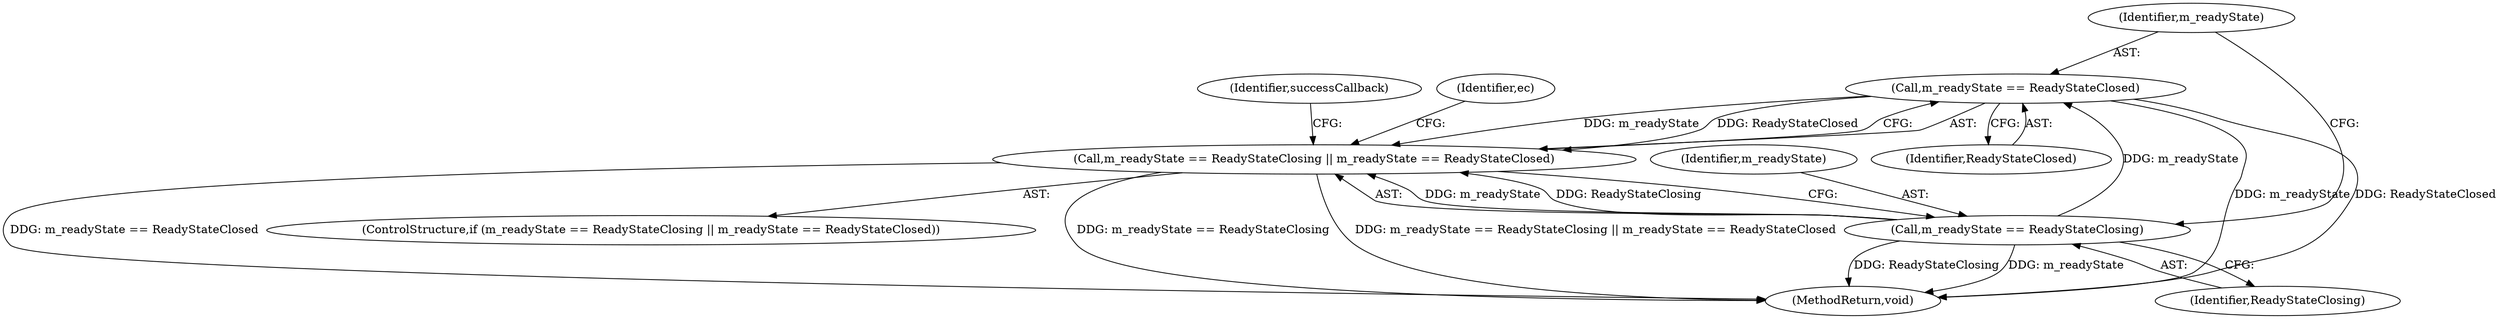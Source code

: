 digraph "0_Chrome_ab5e55ff333def909d025ac45da9ffa0d88a63f2@API" {
"1000111" [label="(Call,m_readyState == ReadyStateClosed)"];
"1000108" [label="(Call,m_readyState == ReadyStateClosing)"];
"1000107" [label="(Call,m_readyState == ReadyStateClosing || m_readyState == ReadyStateClosed)"];
"1000121" [label="(Identifier,successCallback)"];
"1000106" [label="(ControlStructure,if (m_readyState == ReadyStateClosing || m_readyState == ReadyStateClosed))"];
"1000113" [label="(Identifier,ReadyStateClosed)"];
"1000108" [label="(Call,m_readyState == ReadyStateClosing)"];
"1000107" [label="(Call,m_readyState == ReadyStateClosing || m_readyState == ReadyStateClosed)"];
"1000116" [label="(Identifier,ec)"];
"1000147" [label="(MethodReturn,void)"];
"1000112" [label="(Identifier,m_readyState)"];
"1000110" [label="(Identifier,ReadyStateClosing)"];
"1000111" [label="(Call,m_readyState == ReadyStateClosed)"];
"1000109" [label="(Identifier,m_readyState)"];
"1000111" -> "1000107"  [label="AST: "];
"1000111" -> "1000113"  [label="CFG: "];
"1000112" -> "1000111"  [label="AST: "];
"1000113" -> "1000111"  [label="AST: "];
"1000107" -> "1000111"  [label="CFG: "];
"1000111" -> "1000147"  [label="DDG: m_readyState"];
"1000111" -> "1000147"  [label="DDG: ReadyStateClosed"];
"1000111" -> "1000107"  [label="DDG: m_readyState"];
"1000111" -> "1000107"  [label="DDG: ReadyStateClosed"];
"1000108" -> "1000111"  [label="DDG: m_readyState"];
"1000108" -> "1000107"  [label="AST: "];
"1000108" -> "1000110"  [label="CFG: "];
"1000109" -> "1000108"  [label="AST: "];
"1000110" -> "1000108"  [label="AST: "];
"1000112" -> "1000108"  [label="CFG: "];
"1000107" -> "1000108"  [label="CFG: "];
"1000108" -> "1000147"  [label="DDG: ReadyStateClosing"];
"1000108" -> "1000147"  [label="DDG: m_readyState"];
"1000108" -> "1000107"  [label="DDG: m_readyState"];
"1000108" -> "1000107"  [label="DDG: ReadyStateClosing"];
"1000107" -> "1000106"  [label="AST: "];
"1000116" -> "1000107"  [label="CFG: "];
"1000121" -> "1000107"  [label="CFG: "];
"1000107" -> "1000147"  [label="DDG: m_readyState == ReadyStateClosing"];
"1000107" -> "1000147"  [label="DDG: m_readyState == ReadyStateClosing || m_readyState == ReadyStateClosed"];
"1000107" -> "1000147"  [label="DDG: m_readyState == ReadyStateClosed"];
}

